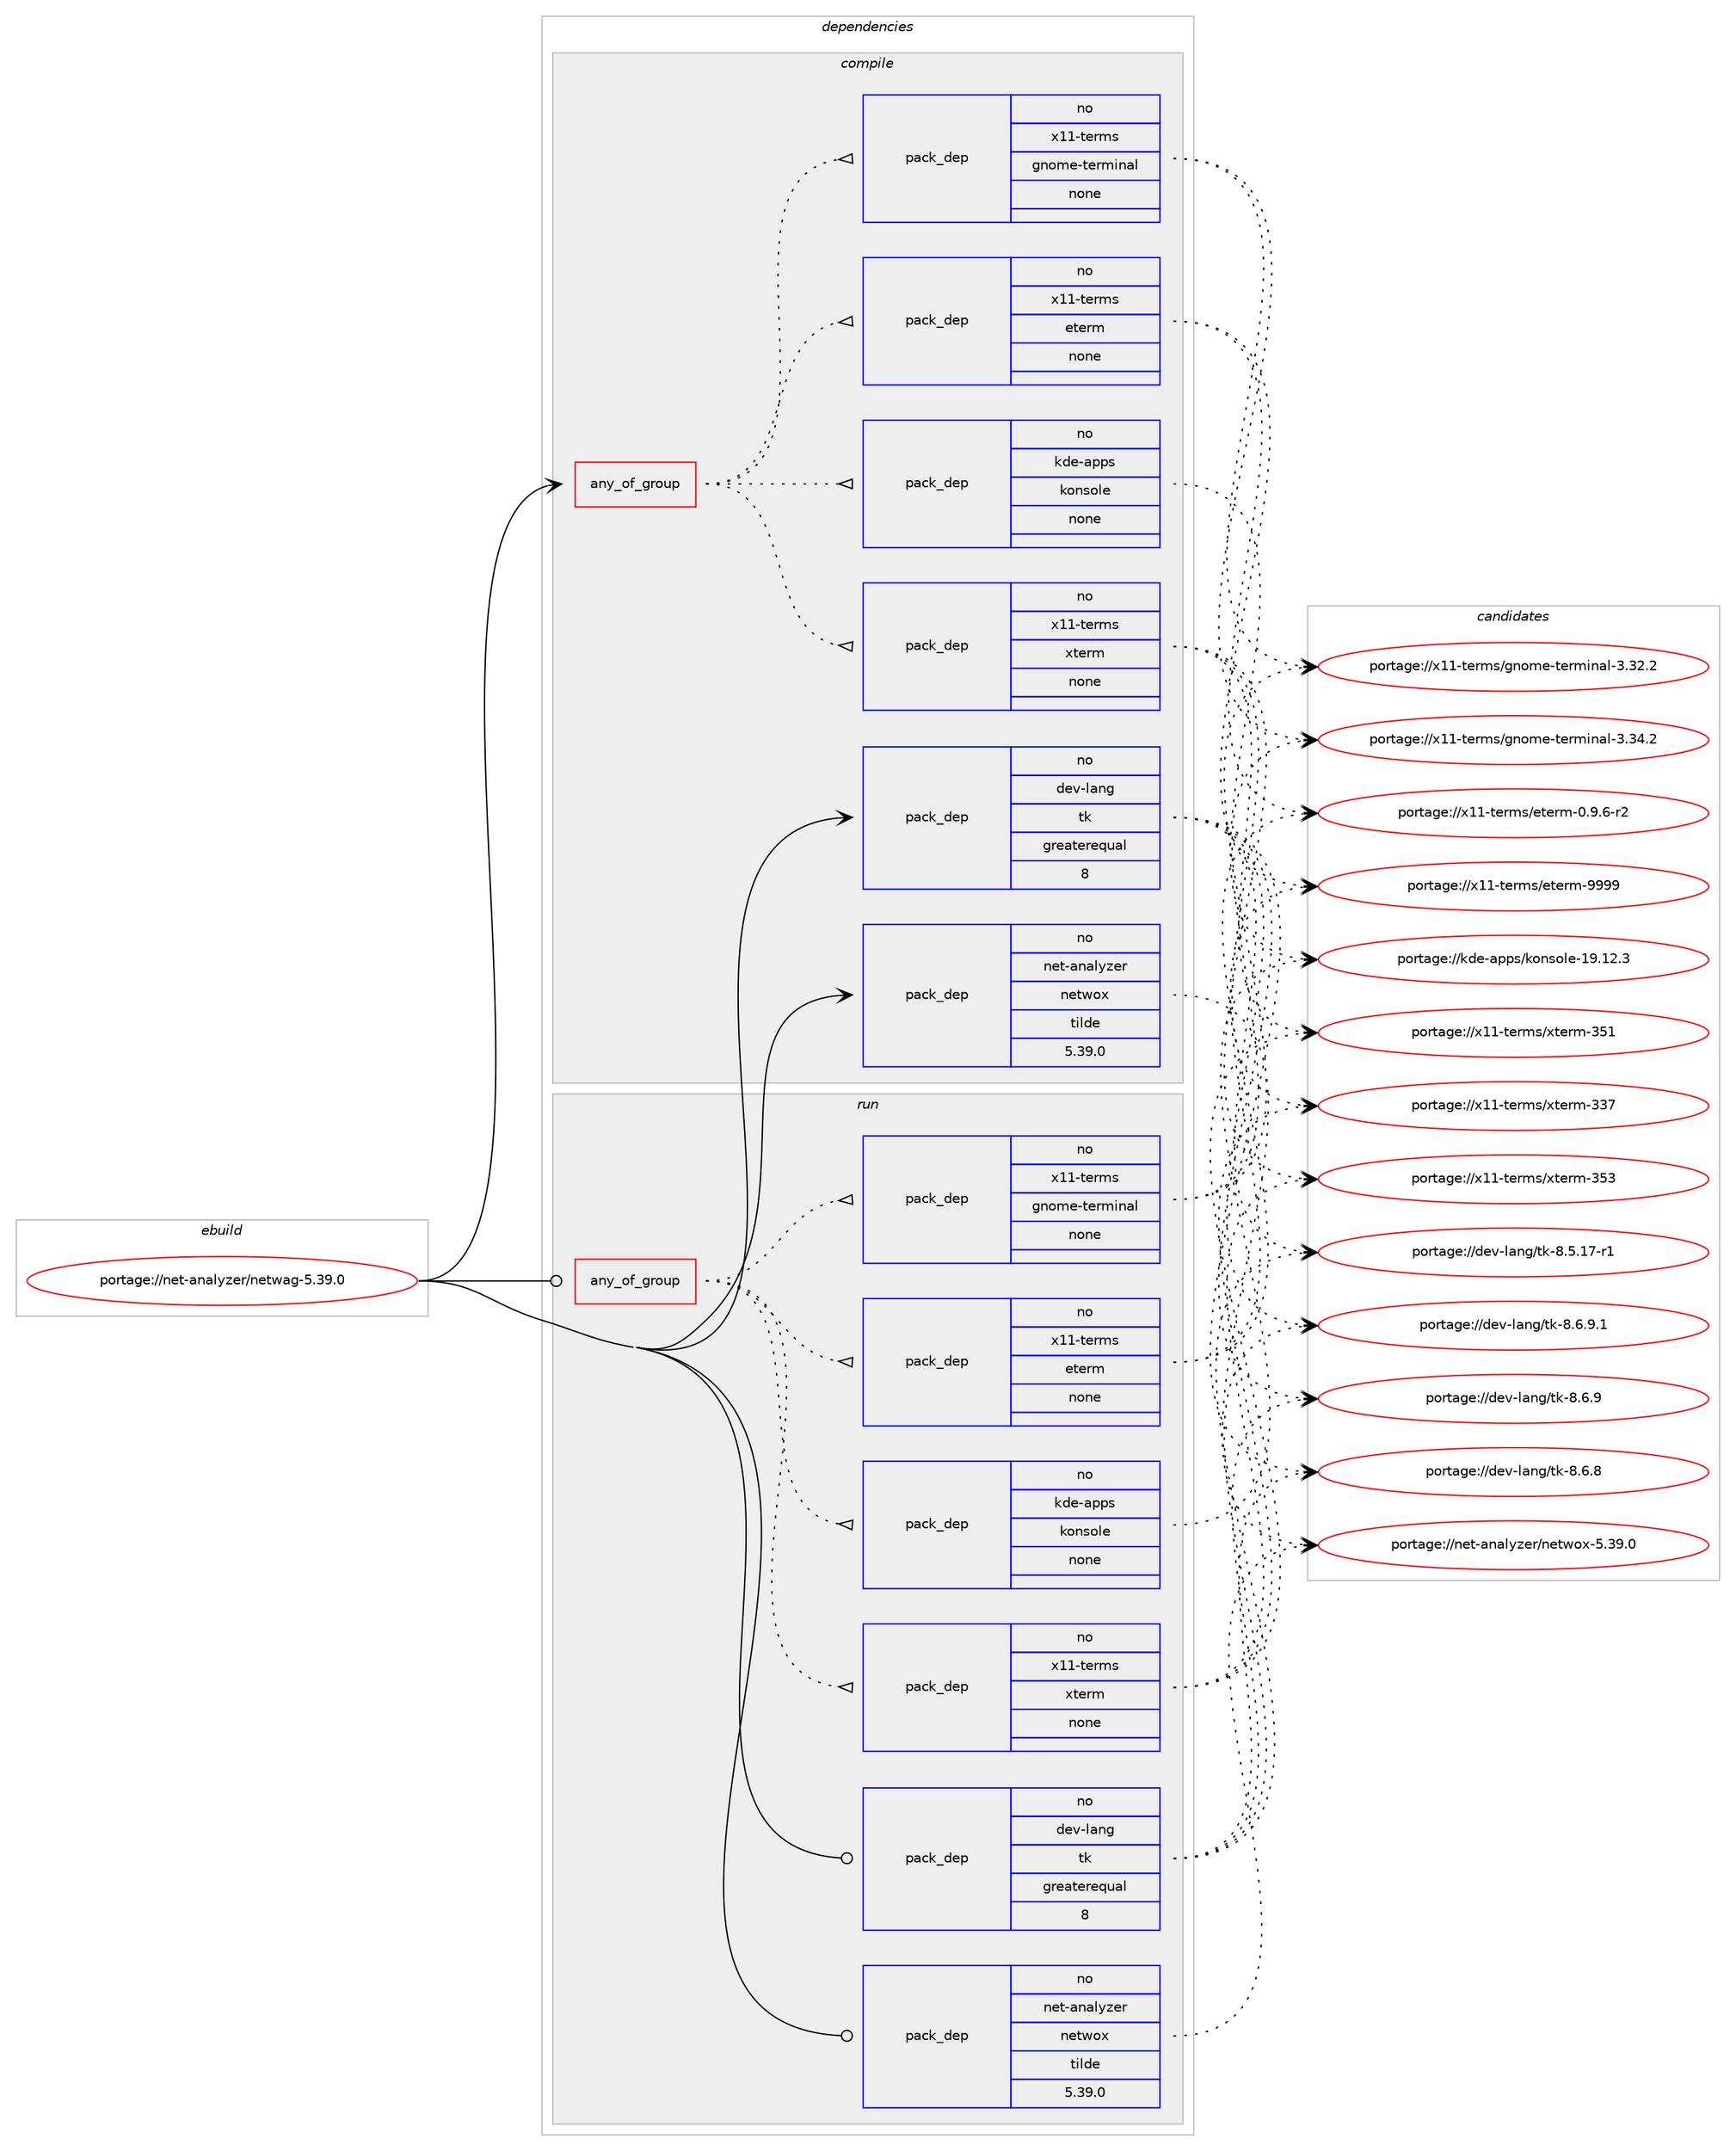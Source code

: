 digraph prolog {

# *************
# Graph options
# *************

newrank=true;
concentrate=true;
compound=true;
graph [rankdir=LR,fontname=Helvetica,fontsize=10,ranksep=1.5];#, ranksep=2.5, nodesep=0.2];
edge  [arrowhead=vee];
node  [fontname=Helvetica,fontsize=10];

# **********
# The ebuild
# **********

subgraph cluster_leftcol {
color=gray;
rank=same;
label=<<i>ebuild</i>>;
id [label="portage://net-analyzer/netwag-5.39.0", color=red, width=4, href="../net-analyzer/netwag-5.39.0.svg"];
}

# ****************
# The dependencies
# ****************

subgraph cluster_midcol {
color=gray;
label=<<i>dependencies</i>>;
subgraph cluster_compile {
fillcolor="#eeeeee";
style=filled;
label=<<i>compile</i>>;
subgraph any370 {
dependency25243 [label=<<TABLE BORDER="0" CELLBORDER="1" CELLSPACING="0" CELLPADDING="4"><TR><TD CELLPADDING="10">any_of_group</TD></TR></TABLE>>, shape=none, color=red];subgraph pack20497 {
dependency25244 [label=<<TABLE BORDER="0" CELLBORDER="1" CELLSPACING="0" CELLPADDING="4" WIDTH="220"><TR><TD ROWSPAN="6" CELLPADDING="30">pack_dep</TD></TR><TR><TD WIDTH="110">no</TD></TR><TR><TD>x11-terms</TD></TR><TR><TD>xterm</TD></TR><TR><TD>none</TD></TR><TR><TD></TD></TR></TABLE>>, shape=none, color=blue];
}
dependency25243:e -> dependency25244:w [weight=20,style="dotted",arrowhead="oinv"];
subgraph pack20498 {
dependency25245 [label=<<TABLE BORDER="0" CELLBORDER="1" CELLSPACING="0" CELLPADDING="4" WIDTH="220"><TR><TD ROWSPAN="6" CELLPADDING="30">pack_dep</TD></TR><TR><TD WIDTH="110">no</TD></TR><TR><TD>kde-apps</TD></TR><TR><TD>konsole</TD></TR><TR><TD>none</TD></TR><TR><TD></TD></TR></TABLE>>, shape=none, color=blue];
}
dependency25243:e -> dependency25245:w [weight=20,style="dotted",arrowhead="oinv"];
subgraph pack20499 {
dependency25246 [label=<<TABLE BORDER="0" CELLBORDER="1" CELLSPACING="0" CELLPADDING="4" WIDTH="220"><TR><TD ROWSPAN="6" CELLPADDING="30">pack_dep</TD></TR><TR><TD WIDTH="110">no</TD></TR><TR><TD>x11-terms</TD></TR><TR><TD>eterm</TD></TR><TR><TD>none</TD></TR><TR><TD></TD></TR></TABLE>>, shape=none, color=blue];
}
dependency25243:e -> dependency25246:w [weight=20,style="dotted",arrowhead="oinv"];
subgraph pack20500 {
dependency25247 [label=<<TABLE BORDER="0" CELLBORDER="1" CELLSPACING="0" CELLPADDING="4" WIDTH="220"><TR><TD ROWSPAN="6" CELLPADDING="30">pack_dep</TD></TR><TR><TD WIDTH="110">no</TD></TR><TR><TD>x11-terms</TD></TR><TR><TD>gnome-terminal</TD></TR><TR><TD>none</TD></TR><TR><TD></TD></TR></TABLE>>, shape=none, color=blue];
}
dependency25243:e -> dependency25247:w [weight=20,style="dotted",arrowhead="oinv"];
}
id:e -> dependency25243:w [weight=20,style="solid",arrowhead="vee"];
subgraph pack20501 {
dependency25248 [label=<<TABLE BORDER="0" CELLBORDER="1" CELLSPACING="0" CELLPADDING="4" WIDTH="220"><TR><TD ROWSPAN="6" CELLPADDING="30">pack_dep</TD></TR><TR><TD WIDTH="110">no</TD></TR><TR><TD>dev-lang</TD></TR><TR><TD>tk</TD></TR><TR><TD>greaterequal</TD></TR><TR><TD>8</TD></TR></TABLE>>, shape=none, color=blue];
}
id:e -> dependency25248:w [weight=20,style="solid",arrowhead="vee"];
subgraph pack20502 {
dependency25249 [label=<<TABLE BORDER="0" CELLBORDER="1" CELLSPACING="0" CELLPADDING="4" WIDTH="220"><TR><TD ROWSPAN="6" CELLPADDING="30">pack_dep</TD></TR><TR><TD WIDTH="110">no</TD></TR><TR><TD>net-analyzer</TD></TR><TR><TD>netwox</TD></TR><TR><TD>tilde</TD></TR><TR><TD>5.39.0</TD></TR></TABLE>>, shape=none, color=blue];
}
id:e -> dependency25249:w [weight=20,style="solid",arrowhead="vee"];
}
subgraph cluster_compileandrun {
fillcolor="#eeeeee";
style=filled;
label=<<i>compile and run</i>>;
}
subgraph cluster_run {
fillcolor="#eeeeee";
style=filled;
label=<<i>run</i>>;
subgraph any371 {
dependency25250 [label=<<TABLE BORDER="0" CELLBORDER="1" CELLSPACING="0" CELLPADDING="4"><TR><TD CELLPADDING="10">any_of_group</TD></TR></TABLE>>, shape=none, color=red];subgraph pack20503 {
dependency25251 [label=<<TABLE BORDER="0" CELLBORDER="1" CELLSPACING="0" CELLPADDING="4" WIDTH="220"><TR><TD ROWSPAN="6" CELLPADDING="30">pack_dep</TD></TR><TR><TD WIDTH="110">no</TD></TR><TR><TD>x11-terms</TD></TR><TR><TD>xterm</TD></TR><TR><TD>none</TD></TR><TR><TD></TD></TR></TABLE>>, shape=none, color=blue];
}
dependency25250:e -> dependency25251:w [weight=20,style="dotted",arrowhead="oinv"];
subgraph pack20504 {
dependency25252 [label=<<TABLE BORDER="0" CELLBORDER="1" CELLSPACING="0" CELLPADDING="4" WIDTH="220"><TR><TD ROWSPAN="6" CELLPADDING="30">pack_dep</TD></TR><TR><TD WIDTH="110">no</TD></TR><TR><TD>kde-apps</TD></TR><TR><TD>konsole</TD></TR><TR><TD>none</TD></TR><TR><TD></TD></TR></TABLE>>, shape=none, color=blue];
}
dependency25250:e -> dependency25252:w [weight=20,style="dotted",arrowhead="oinv"];
subgraph pack20505 {
dependency25253 [label=<<TABLE BORDER="0" CELLBORDER="1" CELLSPACING="0" CELLPADDING="4" WIDTH="220"><TR><TD ROWSPAN="6" CELLPADDING="30">pack_dep</TD></TR><TR><TD WIDTH="110">no</TD></TR><TR><TD>x11-terms</TD></TR><TR><TD>eterm</TD></TR><TR><TD>none</TD></TR><TR><TD></TD></TR></TABLE>>, shape=none, color=blue];
}
dependency25250:e -> dependency25253:w [weight=20,style="dotted",arrowhead="oinv"];
subgraph pack20506 {
dependency25254 [label=<<TABLE BORDER="0" CELLBORDER="1" CELLSPACING="0" CELLPADDING="4" WIDTH="220"><TR><TD ROWSPAN="6" CELLPADDING="30">pack_dep</TD></TR><TR><TD WIDTH="110">no</TD></TR><TR><TD>x11-terms</TD></TR><TR><TD>gnome-terminal</TD></TR><TR><TD>none</TD></TR><TR><TD></TD></TR></TABLE>>, shape=none, color=blue];
}
dependency25250:e -> dependency25254:w [weight=20,style="dotted",arrowhead="oinv"];
}
id:e -> dependency25250:w [weight=20,style="solid",arrowhead="odot"];
subgraph pack20507 {
dependency25255 [label=<<TABLE BORDER="0" CELLBORDER="1" CELLSPACING="0" CELLPADDING="4" WIDTH="220"><TR><TD ROWSPAN="6" CELLPADDING="30">pack_dep</TD></TR><TR><TD WIDTH="110">no</TD></TR><TR><TD>dev-lang</TD></TR><TR><TD>tk</TD></TR><TR><TD>greaterequal</TD></TR><TR><TD>8</TD></TR></TABLE>>, shape=none, color=blue];
}
id:e -> dependency25255:w [weight=20,style="solid",arrowhead="odot"];
subgraph pack20508 {
dependency25256 [label=<<TABLE BORDER="0" CELLBORDER="1" CELLSPACING="0" CELLPADDING="4" WIDTH="220"><TR><TD ROWSPAN="6" CELLPADDING="30">pack_dep</TD></TR><TR><TD WIDTH="110">no</TD></TR><TR><TD>net-analyzer</TD></TR><TR><TD>netwox</TD></TR><TR><TD>tilde</TD></TR><TR><TD>5.39.0</TD></TR></TABLE>>, shape=none, color=blue];
}
id:e -> dependency25256:w [weight=20,style="solid",arrowhead="odot"];
}
}

# **************
# The candidates
# **************

subgraph cluster_choices {
rank=same;
color=gray;
label=<<i>candidates</i>>;

subgraph choice20497 {
color=black;
nodesep=1;
choice1204949451161011141091154712011610111410945515351 [label="portage://x11-terms/xterm-353", color=red, width=4,href="../x11-terms/xterm-353.svg"];
choice1204949451161011141091154712011610111410945515349 [label="portage://x11-terms/xterm-351", color=red, width=4,href="../x11-terms/xterm-351.svg"];
choice1204949451161011141091154712011610111410945515155 [label="portage://x11-terms/xterm-337", color=red, width=4,href="../x11-terms/xterm-337.svg"];
dependency25244:e -> choice1204949451161011141091154712011610111410945515351:w [style=dotted,weight="100"];
dependency25244:e -> choice1204949451161011141091154712011610111410945515349:w [style=dotted,weight="100"];
dependency25244:e -> choice1204949451161011141091154712011610111410945515155:w [style=dotted,weight="100"];
}
subgraph choice20498 {
color=black;
nodesep=1;
choice1071001014597112112115471071111101151111081014549574649504651 [label="portage://kde-apps/konsole-19.12.3", color=red, width=4,href="../kde-apps/konsole-19.12.3.svg"];
dependency25245:e -> choice1071001014597112112115471071111101151111081014549574649504651:w [style=dotted,weight="100"];
}
subgraph choice20499 {
color=black;
nodesep=1;
choice120494945116101114109115471011161011141094557575757 [label="portage://x11-terms/eterm-9999", color=red, width=4,href="../x11-terms/eterm-9999.svg"];
choice120494945116101114109115471011161011141094548465746544511450 [label="portage://x11-terms/eterm-0.9.6-r2", color=red, width=4,href="../x11-terms/eterm-0.9.6-r2.svg"];
dependency25246:e -> choice120494945116101114109115471011161011141094557575757:w [style=dotted,weight="100"];
dependency25246:e -> choice120494945116101114109115471011161011141094548465746544511450:w [style=dotted,weight="100"];
}
subgraph choice20500 {
color=black;
nodesep=1;
choice12049494511610111410911547103110111109101451161011141091051109710845514651524650 [label="portage://x11-terms/gnome-terminal-3.34.2", color=red, width=4,href="../x11-terms/gnome-terminal-3.34.2.svg"];
choice12049494511610111410911547103110111109101451161011141091051109710845514651504650 [label="portage://x11-terms/gnome-terminal-3.32.2", color=red, width=4,href="../x11-terms/gnome-terminal-3.32.2.svg"];
dependency25247:e -> choice12049494511610111410911547103110111109101451161011141091051109710845514651524650:w [style=dotted,weight="100"];
dependency25247:e -> choice12049494511610111410911547103110111109101451161011141091051109710845514651504650:w [style=dotted,weight="100"];
}
subgraph choice20501 {
color=black;
nodesep=1;
choice1001011184510897110103471161074556465446574649 [label="portage://dev-lang/tk-8.6.9.1", color=red, width=4,href="../dev-lang/tk-8.6.9.1.svg"];
choice100101118451089711010347116107455646544657 [label="portage://dev-lang/tk-8.6.9", color=red, width=4,href="../dev-lang/tk-8.6.9.svg"];
choice100101118451089711010347116107455646544656 [label="portage://dev-lang/tk-8.6.8", color=red, width=4,href="../dev-lang/tk-8.6.8.svg"];
choice100101118451089711010347116107455646534649554511449 [label="portage://dev-lang/tk-8.5.17-r1", color=red, width=4,href="../dev-lang/tk-8.5.17-r1.svg"];
dependency25248:e -> choice1001011184510897110103471161074556465446574649:w [style=dotted,weight="100"];
dependency25248:e -> choice100101118451089711010347116107455646544657:w [style=dotted,weight="100"];
dependency25248:e -> choice100101118451089711010347116107455646544656:w [style=dotted,weight="100"];
dependency25248:e -> choice100101118451089711010347116107455646534649554511449:w [style=dotted,weight="100"];
}
subgraph choice20502 {
color=black;
nodesep=1;
choice1101011164597110971081211221011144711010111611911112045534651574648 [label="portage://net-analyzer/netwox-5.39.0", color=red, width=4,href="../net-analyzer/netwox-5.39.0.svg"];
dependency25249:e -> choice1101011164597110971081211221011144711010111611911112045534651574648:w [style=dotted,weight="100"];
}
subgraph choice20503 {
color=black;
nodesep=1;
choice1204949451161011141091154712011610111410945515351 [label="portage://x11-terms/xterm-353", color=red, width=4,href="../x11-terms/xterm-353.svg"];
choice1204949451161011141091154712011610111410945515349 [label="portage://x11-terms/xterm-351", color=red, width=4,href="../x11-terms/xterm-351.svg"];
choice1204949451161011141091154712011610111410945515155 [label="portage://x11-terms/xterm-337", color=red, width=4,href="../x11-terms/xterm-337.svg"];
dependency25251:e -> choice1204949451161011141091154712011610111410945515351:w [style=dotted,weight="100"];
dependency25251:e -> choice1204949451161011141091154712011610111410945515349:w [style=dotted,weight="100"];
dependency25251:e -> choice1204949451161011141091154712011610111410945515155:w [style=dotted,weight="100"];
}
subgraph choice20504 {
color=black;
nodesep=1;
choice1071001014597112112115471071111101151111081014549574649504651 [label="portage://kde-apps/konsole-19.12.3", color=red, width=4,href="../kde-apps/konsole-19.12.3.svg"];
dependency25252:e -> choice1071001014597112112115471071111101151111081014549574649504651:w [style=dotted,weight="100"];
}
subgraph choice20505 {
color=black;
nodesep=1;
choice120494945116101114109115471011161011141094557575757 [label="portage://x11-terms/eterm-9999", color=red, width=4,href="../x11-terms/eterm-9999.svg"];
choice120494945116101114109115471011161011141094548465746544511450 [label="portage://x11-terms/eterm-0.9.6-r2", color=red, width=4,href="../x11-terms/eterm-0.9.6-r2.svg"];
dependency25253:e -> choice120494945116101114109115471011161011141094557575757:w [style=dotted,weight="100"];
dependency25253:e -> choice120494945116101114109115471011161011141094548465746544511450:w [style=dotted,weight="100"];
}
subgraph choice20506 {
color=black;
nodesep=1;
choice12049494511610111410911547103110111109101451161011141091051109710845514651524650 [label="portage://x11-terms/gnome-terminal-3.34.2", color=red, width=4,href="../x11-terms/gnome-terminal-3.34.2.svg"];
choice12049494511610111410911547103110111109101451161011141091051109710845514651504650 [label="portage://x11-terms/gnome-terminal-3.32.2", color=red, width=4,href="../x11-terms/gnome-terminal-3.32.2.svg"];
dependency25254:e -> choice12049494511610111410911547103110111109101451161011141091051109710845514651524650:w [style=dotted,weight="100"];
dependency25254:e -> choice12049494511610111410911547103110111109101451161011141091051109710845514651504650:w [style=dotted,weight="100"];
}
subgraph choice20507 {
color=black;
nodesep=1;
choice1001011184510897110103471161074556465446574649 [label="portage://dev-lang/tk-8.6.9.1", color=red, width=4,href="../dev-lang/tk-8.6.9.1.svg"];
choice100101118451089711010347116107455646544657 [label="portage://dev-lang/tk-8.6.9", color=red, width=4,href="../dev-lang/tk-8.6.9.svg"];
choice100101118451089711010347116107455646544656 [label="portage://dev-lang/tk-8.6.8", color=red, width=4,href="../dev-lang/tk-8.6.8.svg"];
choice100101118451089711010347116107455646534649554511449 [label="portage://dev-lang/tk-8.5.17-r1", color=red, width=4,href="../dev-lang/tk-8.5.17-r1.svg"];
dependency25255:e -> choice1001011184510897110103471161074556465446574649:w [style=dotted,weight="100"];
dependency25255:e -> choice100101118451089711010347116107455646544657:w [style=dotted,weight="100"];
dependency25255:e -> choice100101118451089711010347116107455646544656:w [style=dotted,weight="100"];
dependency25255:e -> choice100101118451089711010347116107455646534649554511449:w [style=dotted,weight="100"];
}
subgraph choice20508 {
color=black;
nodesep=1;
choice1101011164597110971081211221011144711010111611911112045534651574648 [label="portage://net-analyzer/netwox-5.39.0", color=red, width=4,href="../net-analyzer/netwox-5.39.0.svg"];
dependency25256:e -> choice1101011164597110971081211221011144711010111611911112045534651574648:w [style=dotted,weight="100"];
}
}

}
